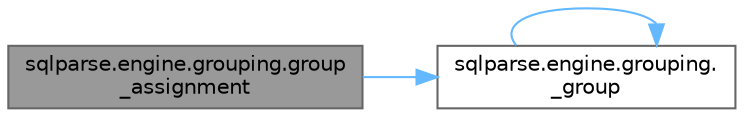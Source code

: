 digraph "sqlparse.engine.grouping.group_assignment"
{
 // LATEX_PDF_SIZE
  bgcolor="transparent";
  edge [fontname=Helvetica,fontsize=10,labelfontname=Helvetica,labelfontsize=10];
  node [fontname=Helvetica,fontsize=10,shape=box,height=0.2,width=0.4];
  rankdir="LR";
  Node1 [id="Node000001",label="sqlparse.engine.grouping.group\l_assignment",height=0.2,width=0.4,color="gray40", fillcolor="grey60", style="filled", fontcolor="black",tooltip=" "];
  Node1 -> Node2 [id="edge1_Node000001_Node000002",color="steelblue1",style="solid",tooltip=" "];
  Node2 [id="Node000002",label="sqlparse.engine.grouping.\l_group",height=0.2,width=0.4,color="grey40", fillcolor="white", style="filled",URL="$namespacesqlparse_1_1engine_1_1grouping.html#af50bc16537a9af599a6cdf77a7556ed1",tooltip=" "];
  Node2 -> Node2 [id="edge2_Node000002_Node000002",color="steelblue1",style="solid",tooltip=" "];
}
